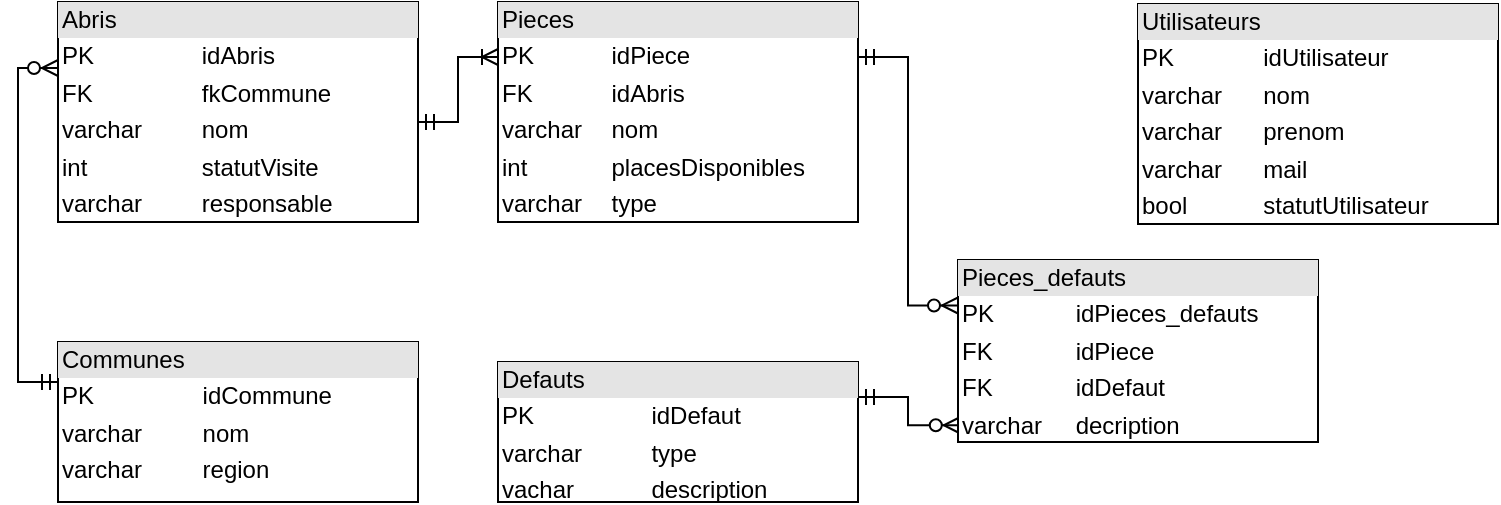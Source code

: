 <mxfile version="14.3.0"><diagram id="np-alaDuWIkHn136rlpi" name="Page-1"><mxGraphModel dx="1422" dy="798" grid="1" gridSize="10" guides="1" tooltips="1" connect="1" arrows="1" fold="1" page="1" pageScale="1" pageWidth="827" pageHeight="1169" math="0" shadow="0"><root><mxCell id="0"/><mxCell id="1" parent="0"/><mxCell id="vOcuqy3RgOtqbLQnUe25-3" style="edgeStyle=orthogonalEdgeStyle;rounded=0;orthogonalLoop=1;jettySize=auto;html=1;exitX=0;exitY=0.3;exitDx=0;exitDy=0;entryX=0;entryY=0.25;entryDx=0;entryDy=0;endArrow=ERmandOne;endFill=0;startArrow=ERzeroToMany;startFill=1;exitPerimeter=0;" parent="1" source="DwIncRIBAWQhcCFPgwUQ-5" target="DwIncRIBAWQhcCFPgwUQ-6" edge="1"><mxGeometry relative="1" as="geometry"/></mxCell><mxCell id="DwIncRIBAWQhcCFPgwUQ-5" value="&lt;div style=&quot;box-sizing: border-box ; width: 100% ; background: #e4e4e4 ; padding: 2px&quot;&gt;Abris&lt;/div&gt;&lt;table style=&quot;width: 100% ; font-size: 1em&quot; cellpadding=&quot;2&quot; cellspacing=&quot;0&quot;&gt;&lt;tbody&gt;&lt;tr&gt;&lt;td&gt;PK&lt;/td&gt;&lt;td&gt;idAbris&lt;/td&gt;&lt;/tr&gt;&lt;tr&gt;&lt;td&gt;FK&lt;/td&gt;&lt;td&gt;fkCommune&lt;br&gt;&lt;/td&gt;&lt;/tr&gt;&lt;tr&gt;&lt;td&gt;varchar&lt;/td&gt;&lt;td&gt;nom&lt;br&gt;&lt;/td&gt;&lt;/tr&gt;&lt;tr&gt;&lt;td&gt;int&lt;/td&gt;&lt;td&gt;statutVisite&lt;/td&gt;&lt;/tr&gt;&lt;tr&gt;&lt;td&gt;varchar&lt;/td&gt;&lt;td&gt;responsable&lt;/td&gt;&lt;/tr&gt;&lt;/tbody&gt;&lt;/table&gt;" style="verticalAlign=top;align=left;overflow=fill;html=1;" parent="1" vertex="1"><mxGeometry x="40" y="40" width="180" height="110" as="geometry"/></mxCell><mxCell id="DwIncRIBAWQhcCFPgwUQ-6" value="&lt;div style=&quot;box-sizing: border-box ; width: 100% ; background: #e4e4e4 ; padding: 2px&quot;&gt;Communes&lt;/div&gt;&lt;table style=&quot;width: 100% ; font-size: 1em&quot; cellpadding=&quot;2&quot; cellspacing=&quot;0&quot;&gt;&lt;tbody&gt;&lt;tr&gt;&lt;td&gt;PK&lt;/td&gt;&lt;td&gt;idCommune&lt;/td&gt;&lt;/tr&gt;&lt;tr&gt;&lt;td&gt;varchar&lt;/td&gt;&lt;td&gt;nom&lt;/td&gt;&lt;/tr&gt;&lt;tr&gt;&lt;td&gt;varchar&lt;/td&gt;&lt;td&gt;region&lt;/td&gt;&lt;/tr&gt;&lt;/tbody&gt;&lt;/table&gt;" style="verticalAlign=top;align=left;overflow=fill;html=1;" parent="1" vertex="1"><mxGeometry x="40" y="210" width="180" height="80" as="geometry"/></mxCell><mxCell id="vOcuqy3RgOtqbLQnUe25-4" style="edgeStyle=orthogonalEdgeStyle;rounded=0;orthogonalLoop=1;jettySize=auto;html=1;exitX=0;exitY=0.25;exitDx=0;exitDy=0;startArrow=ERoneToMany;startFill=0;endArrow=ERmandOne;endFill=0;" parent="1" source="DwIncRIBAWQhcCFPgwUQ-7" edge="1"><mxGeometry relative="1" as="geometry"><mxPoint x="220" y="100" as="targetPoint"/><Array as="points"><mxPoint x="240" y="68"/><mxPoint x="240" y="100"/></Array></mxGeometry></mxCell><mxCell id="DwIncRIBAWQhcCFPgwUQ-7" value="&lt;div style=&quot;box-sizing: border-box ; width: 100% ; background: #e4e4e4 ; padding: 2px&quot;&gt;Pieces&lt;/div&gt;&lt;table style=&quot;width: 100% ; font-size: 1em&quot; cellpadding=&quot;2&quot; cellspacing=&quot;0&quot;&gt;&lt;tbody&gt;&lt;tr&gt;&lt;td&gt;PK&lt;/td&gt;&lt;td&gt;idPiece&lt;/td&gt;&lt;/tr&gt;&lt;tr&gt;&lt;td&gt;FK&lt;/td&gt;&lt;td&gt;idAbris&lt;/td&gt;&lt;/tr&gt;&lt;tr&gt;&lt;td&gt;varchar&lt;/td&gt;&lt;td&gt;nom&lt;/td&gt;&lt;/tr&gt;&lt;tr&gt;&lt;td&gt;int&lt;/td&gt;&lt;td&gt;placesDisponibles&lt;/td&gt;&lt;/tr&gt;&lt;tr&gt;&lt;td&gt;varchar&lt;/td&gt;&lt;td&gt;type&lt;/td&gt;&lt;/tr&gt;&lt;/tbody&gt;&lt;/table&gt;" style="verticalAlign=top;align=left;overflow=fill;html=1;" parent="1" vertex="1"><mxGeometry x="260" y="40" width="180" height="110" as="geometry"/></mxCell><mxCell id="FTaFut34vyR-Tx1NzgLQ-1" style="edgeStyle=orthogonalEdgeStyle;rounded=0;orthogonalLoop=1;jettySize=auto;html=1;exitX=1;exitY=0.25;exitDx=0;exitDy=0;entryX=0.005;entryY=0.908;entryDx=0;entryDy=0;entryPerimeter=0;endArrow=ERzeroToMany;endFill=1;startArrow=ERmandOne;startFill=0;" parent="1" source="vOcuqy3RgOtqbLQnUe25-1" target="aN8yFe1itkJjNh8bWuXS-1" edge="1"><mxGeometry relative="1" as="geometry"/></mxCell><mxCell id="vOcuqy3RgOtqbLQnUe25-1" value="&lt;div style=&quot;box-sizing: border-box ; width: 100% ; background: #e4e4e4 ; padding: 2px&quot;&gt;Defauts&lt;/div&gt;&lt;table style=&quot;width: 100% ; font-size: 1em&quot; cellpadding=&quot;2&quot; cellspacing=&quot;0&quot;&gt;&lt;tbody&gt;&lt;tr&gt;&lt;td&gt;PK&lt;/td&gt;&lt;td&gt;idDefaut&lt;/td&gt;&lt;/tr&gt;&lt;tr&gt;&lt;td&gt;varchar&lt;/td&gt;&lt;td&gt;type&lt;/td&gt;&lt;/tr&gt;&lt;tr&gt;&lt;td&gt;vachar&lt;/td&gt;&lt;td&gt;description&lt;/td&gt;&lt;/tr&gt;&lt;/tbody&gt;&lt;/table&gt;" style="verticalAlign=top;align=left;overflow=fill;html=1;" parent="1" vertex="1"><mxGeometry x="260" y="220" width="180" height="70" as="geometry"/></mxCell><mxCell id="vOcuqy3RgOtqbLQnUe25-2" value="&lt;div style=&quot;box-sizing: border-box ; width: 100% ; background: #e4e4e4 ; padding: 2px&quot;&gt;Utilisateurs&lt;/div&gt;&lt;table style=&quot;width: 100% ; font-size: 1em&quot; cellpadding=&quot;2&quot; cellspacing=&quot;0&quot;&gt;&lt;tbody&gt;&lt;tr&gt;&lt;td&gt;PK&lt;/td&gt;&lt;td&gt;idUtilisateur&lt;/td&gt;&lt;/tr&gt;&lt;tr&gt;&lt;td&gt;varchar&lt;/td&gt;&lt;td&gt;nom&lt;/td&gt;&lt;/tr&gt;&lt;tr&gt;&lt;td&gt;varchar&lt;/td&gt;&lt;td&gt;prenom&lt;/td&gt;&lt;/tr&gt;&lt;tr&gt;&lt;td&gt;varchar&lt;/td&gt;&lt;td&gt;mail&lt;/td&gt;&lt;/tr&gt;&lt;tr&gt;&lt;td&gt;bool&lt;/td&gt;&lt;td&gt;statutUtilisateur&lt;/td&gt;&lt;/tr&gt;&lt;/tbody&gt;&lt;/table&gt;" style="verticalAlign=top;align=left;overflow=fill;html=1;" parent="1" vertex="1"><mxGeometry x="580" y="41" width="180" height="110" as="geometry"/></mxCell><mxCell id="aN8yFe1itkJjNh8bWuXS-3" style="edgeStyle=orthogonalEdgeStyle;rounded=0;orthogonalLoop=1;jettySize=auto;html=1;exitX=0;exitY=0.25;exitDx=0;exitDy=0;entryX=1;entryY=0.25;entryDx=0;entryDy=0;startArrow=ERzeroToMany;startFill=1;endArrow=ERmandOne;endFill=0;" parent="1" source="aN8yFe1itkJjNh8bWuXS-1" target="DwIncRIBAWQhcCFPgwUQ-7" edge="1"><mxGeometry relative="1" as="geometry"/></mxCell><mxCell id="aN8yFe1itkJjNh8bWuXS-1" value="&lt;div style=&quot;box-sizing: border-box ; width: 100% ; background: #e4e4e4 ; padding: 2px&quot;&gt;Pieces_defauts&lt;/div&gt;&lt;table style=&quot;width: 100% ; font-size: 1em&quot; cellpadding=&quot;2&quot; cellspacing=&quot;0&quot;&gt;&lt;tbody&gt;&lt;tr&gt;&lt;td&gt;PK&lt;/td&gt;&lt;td&gt;idPieces_defauts&lt;/td&gt;&lt;/tr&gt;&lt;tr&gt;&lt;td&gt;FK&lt;/td&gt;&lt;td&gt;idPiece&lt;/td&gt;&lt;/tr&gt;&lt;tr&gt;&lt;td&gt;FK&lt;/td&gt;&lt;td&gt;idDefaut&lt;/td&gt;&lt;/tr&gt;&lt;tr&gt;&lt;td&gt;varchar&lt;/td&gt;&lt;td&gt;decription&lt;/td&gt;&lt;/tr&gt;&lt;/tbody&gt;&lt;/table&gt;" style="verticalAlign=top;align=left;overflow=fill;html=1;" parent="1" vertex="1"><mxGeometry x="490" y="169" width="180" height="91" as="geometry"/></mxCell></root></mxGraphModel></diagram></mxfile>